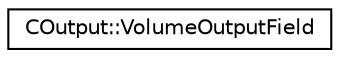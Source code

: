 digraph "Graphical Class Hierarchy"
{
 // LATEX_PDF_SIZE
  edge [fontname="Helvetica",fontsize="10",labelfontname="Helvetica",labelfontsize="10"];
  node [fontname="Helvetica",fontsize="10",shape=record];
  rankdir="LR";
  Node0 [label="COutput::VolumeOutputField",height=0.2,width=0.4,color="black", fillcolor="white", style="filled",URL="$structCOutput_1_1VolumeOutputField.html",tooltip="Structure to store information for a volume output field."];
}
